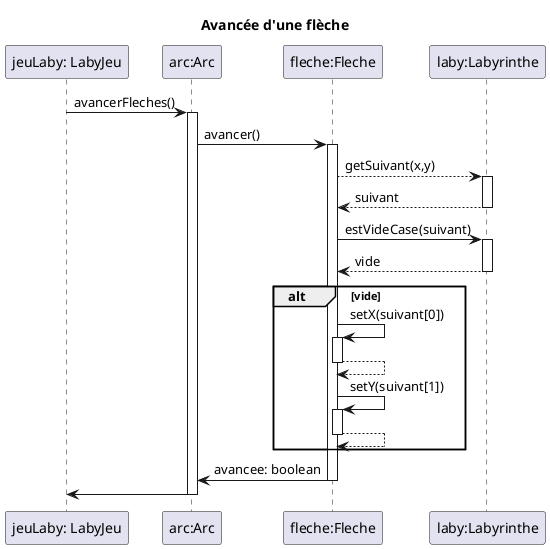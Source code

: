 @startuml
title Avancée d'une flèche

participant "jeuLaby: LabyJeu" as jeuLaby
participant "arc:Arc" as arc
participant "fleche:Fleche" as fleche
participant "laby:Labyrinthe" as laby


jeuLaby -> arc: avancerFleches()
activate arc
arc -> fleche: avancer()
activate fleche
fleche --> laby:getSuivant(x,y)
activate laby
laby --> fleche: suivant
deactivate laby

fleche -> laby:estVideCase(suivant)
activate laby
laby --> fleche: vide
deactivate laby

alt vide
    fleche -> fleche: setX(suivant[0])
    activate fleche
    fleche --> fleche
    deactivate fleche
    fleche -> fleche: setY(suivant[1])
    activate fleche
    fleche --> fleche
    deactivate fleche
end

fleche -> arc: avancee: boolean
deactivate fleche

arc -> jeuLaby
deactivate arc

@enduml